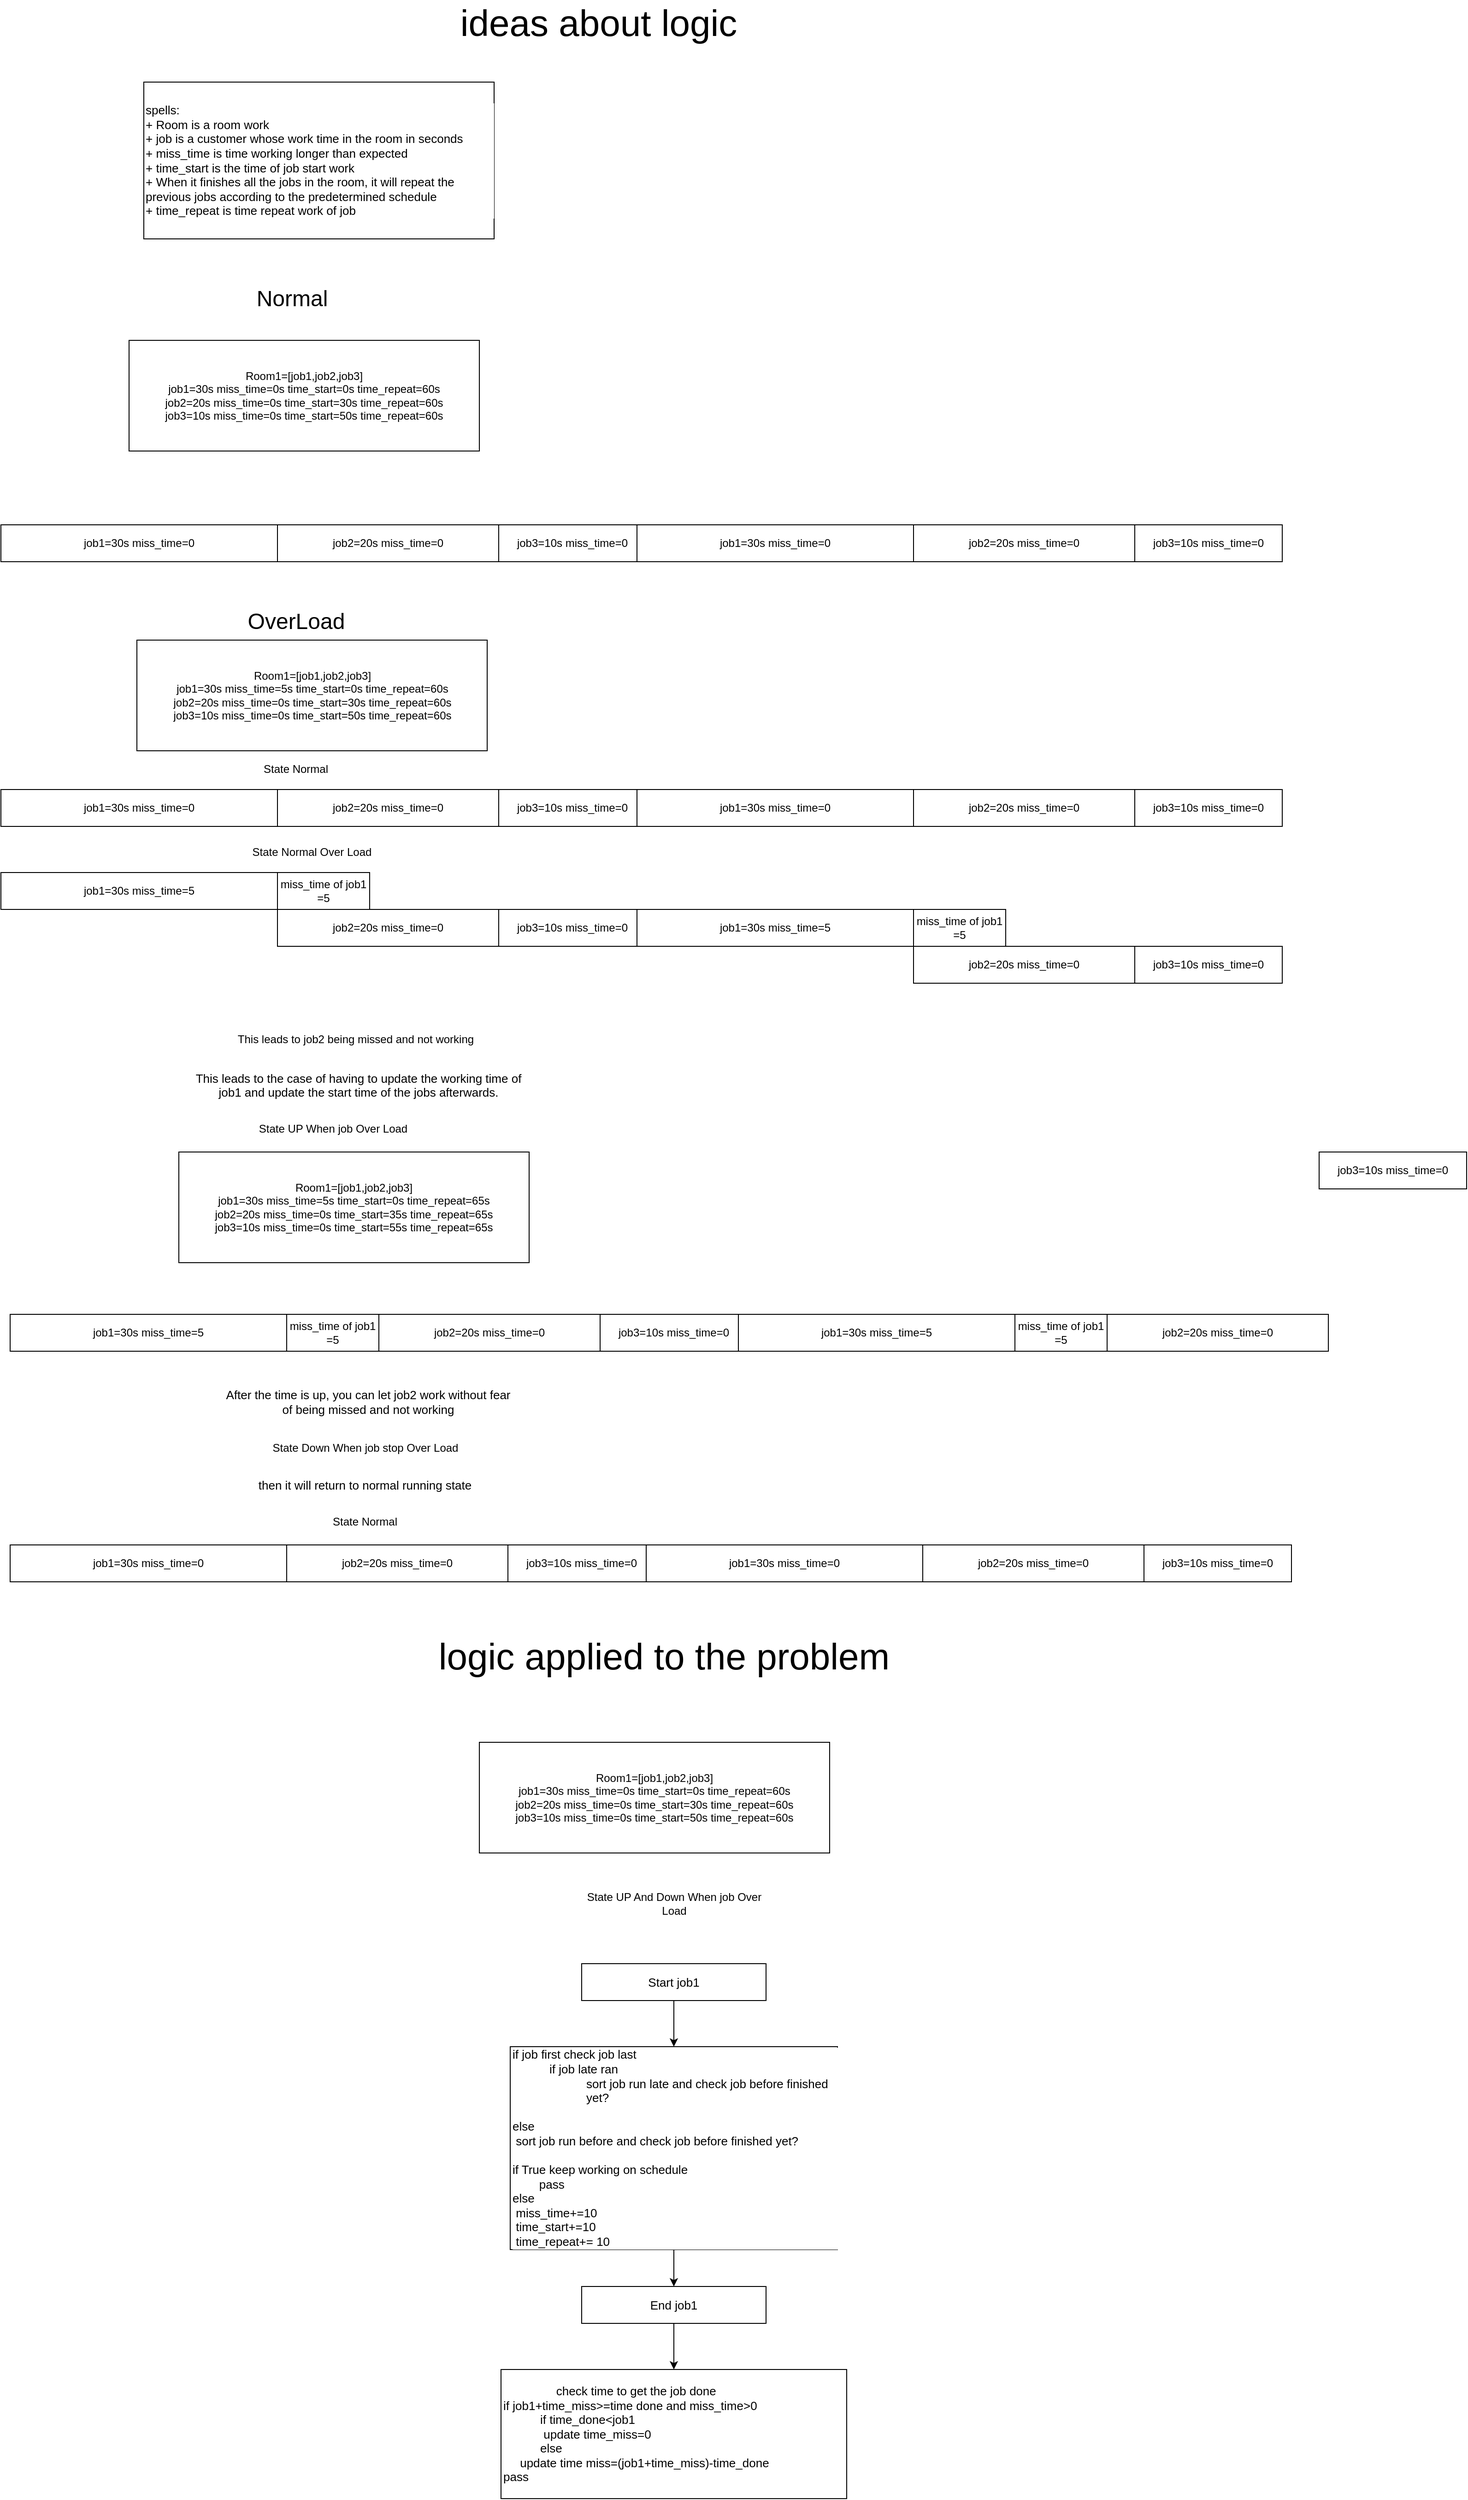 <mxfile version="20.5.1" type="github">
  <diagram id="RsbQqtbDM5Cp6RjnX3xr" name="Page-1">
    <mxGraphModel dx="1314" dy="1620" grid="1" gridSize="10" guides="1" tooltips="1" connect="1" arrows="1" fold="1" page="1" pageScale="1" pageWidth="583" pageHeight="413" math="0" shadow="0">
      <root>
        <mxCell id="0" />
        <mxCell id="1" parent="0" />
        <mxCell id="cNm6hTwsuUSb0vqnxcLP-5" value="job1=30s miss_time=0" style="rounded=0;whiteSpace=wrap;html=1;" vertex="1" parent="1">
          <mxGeometry x="10" y="-120" width="300" height="40" as="geometry" />
        </mxCell>
        <mxCell id="cNm6hTwsuUSb0vqnxcLP-6" value="&lt;font style=&quot;font-size: 24px;&quot;&gt;Normal&lt;/font&gt;" style="text;html=1;strokeColor=none;fillColor=none;align=center;verticalAlign=middle;whiteSpace=wrap;rounded=0;" vertex="1" parent="1">
          <mxGeometry x="242" y="-380" width="168" height="30" as="geometry" />
        </mxCell>
        <mxCell id="cNm6hTwsuUSb0vqnxcLP-7" value="job2=20s miss_time=0" style="rounded=0;whiteSpace=wrap;html=1;" vertex="1" parent="1">
          <mxGeometry x="310" y="-120" width="240" height="40" as="geometry" />
        </mxCell>
        <mxCell id="cNm6hTwsuUSb0vqnxcLP-9" value="job3=10s miss_time=0" style="rounded=0;whiteSpace=wrap;html=1;" vertex="1" parent="1">
          <mxGeometry x="550" y="-120" width="160" height="40" as="geometry" />
        </mxCell>
        <mxCell id="cNm6hTwsuUSb0vqnxcLP-10" value="job1=30s miss_time=0" style="rounded=0;whiteSpace=wrap;html=1;" vertex="1" parent="1">
          <mxGeometry x="700" y="-120" width="300" height="40" as="geometry" />
        </mxCell>
        <mxCell id="cNm6hTwsuUSb0vqnxcLP-11" value="job2=20s miss_time=0" style="rounded=0;whiteSpace=wrap;html=1;" vertex="1" parent="1">
          <mxGeometry x="1000" y="-120" width="240" height="40" as="geometry" />
        </mxCell>
        <mxCell id="cNm6hTwsuUSb0vqnxcLP-12" value="job3=10s miss_time=0" style="rounded=0;whiteSpace=wrap;html=1;" vertex="1" parent="1">
          <mxGeometry x="1240" y="-120" width="160" height="40" as="geometry" />
        </mxCell>
        <mxCell id="cNm6hTwsuUSb0vqnxcLP-13" value="&lt;font style=&quot;font-size: 24px;&quot;&gt;OverLoad&lt;/font&gt;" style="text;html=1;align=center;verticalAlign=middle;resizable=0;points=[];autosize=1;strokeColor=none;fillColor=none;" vertex="1" parent="1">
          <mxGeometry x="265" y="-35" width="130" height="40" as="geometry" />
        </mxCell>
        <mxCell id="cNm6hTwsuUSb0vqnxcLP-21" value="job1=30s miss_time=0" style="rounded=0;whiteSpace=wrap;html=1;" vertex="1" parent="1">
          <mxGeometry x="10" y="167" width="300" height="40" as="geometry" />
        </mxCell>
        <mxCell id="cNm6hTwsuUSb0vqnxcLP-22" value="job2=20s miss_time=0" style="rounded=0;whiteSpace=wrap;html=1;" vertex="1" parent="1">
          <mxGeometry x="310" y="167" width="240" height="40" as="geometry" />
        </mxCell>
        <mxCell id="cNm6hTwsuUSb0vqnxcLP-23" value="job3=10s miss_time=0" style="rounded=0;whiteSpace=wrap;html=1;" vertex="1" parent="1">
          <mxGeometry x="550" y="167" width="160" height="40" as="geometry" />
        </mxCell>
        <mxCell id="cNm6hTwsuUSb0vqnxcLP-24" value="job1=30s miss_time=0" style="rounded=0;whiteSpace=wrap;html=1;" vertex="1" parent="1">
          <mxGeometry x="700" y="167" width="300" height="40" as="geometry" />
        </mxCell>
        <mxCell id="cNm6hTwsuUSb0vqnxcLP-25" value="job2=20s miss_time=0" style="rounded=0;whiteSpace=wrap;html=1;" vertex="1" parent="1">
          <mxGeometry x="1000" y="167" width="240" height="40" as="geometry" />
        </mxCell>
        <mxCell id="cNm6hTwsuUSb0vqnxcLP-26" value="job3=10s miss_time=0" style="rounded=0;whiteSpace=wrap;html=1;" vertex="1" parent="1">
          <mxGeometry x="1240" y="167" width="160" height="40" as="geometry" />
        </mxCell>
        <mxCell id="cNm6hTwsuUSb0vqnxcLP-27" value="State Normal" style="text;html=1;strokeColor=none;fillColor=none;align=center;verticalAlign=middle;whiteSpace=wrap;rounded=0;" vertex="1" parent="1">
          <mxGeometry x="275" y="130" width="110" height="30" as="geometry" />
        </mxCell>
        <mxCell id="cNm6hTwsuUSb0vqnxcLP-28" value="job1=30s miss_time=5" style="rounded=0;whiteSpace=wrap;html=1;" vertex="1" parent="1">
          <mxGeometry x="10" y="257" width="300" height="40" as="geometry" />
        </mxCell>
        <mxCell id="cNm6hTwsuUSb0vqnxcLP-29" value="job2=20s miss_time=0" style="rounded=0;whiteSpace=wrap;html=1;" vertex="1" parent="1">
          <mxGeometry x="310" y="297" width="240" height="40" as="geometry" />
        </mxCell>
        <mxCell id="cNm6hTwsuUSb0vqnxcLP-30" value="job3=10s miss_time=0" style="rounded=0;whiteSpace=wrap;html=1;" vertex="1" parent="1">
          <mxGeometry x="550" y="297" width="160" height="40" as="geometry" />
        </mxCell>
        <mxCell id="cNm6hTwsuUSb0vqnxcLP-31" value="job1=30s miss_time=5" style="rounded=0;whiteSpace=wrap;html=1;" vertex="1" parent="1">
          <mxGeometry x="700" y="297" width="300" height="40" as="geometry" />
        </mxCell>
        <mxCell id="cNm6hTwsuUSb0vqnxcLP-32" value="job2=20s miss_time=0" style="rounded=0;whiteSpace=wrap;html=1;" vertex="1" parent="1">
          <mxGeometry x="1000" y="337" width="240" height="40" as="geometry" />
        </mxCell>
        <mxCell id="cNm6hTwsuUSb0vqnxcLP-33" value="job3=10s miss_time=0" style="rounded=0;whiteSpace=wrap;html=1;" vertex="1" parent="1">
          <mxGeometry x="1240" y="337" width="160" height="40" as="geometry" />
        </mxCell>
        <mxCell id="cNm6hTwsuUSb0vqnxcLP-34" value="State Normal Over Load" style="text;html=1;strokeColor=none;fillColor=none;align=center;verticalAlign=middle;whiteSpace=wrap;rounded=0;" vertex="1" parent="1">
          <mxGeometry x="275" y="220" width="145" height="30" as="geometry" />
        </mxCell>
        <mxCell id="cNm6hTwsuUSb0vqnxcLP-36" value="miss_time of job1 =5" style="rounded=0;whiteSpace=wrap;html=1;" vertex="1" parent="1">
          <mxGeometry x="310" y="257" width="100" height="40" as="geometry" />
        </mxCell>
        <mxCell id="cNm6hTwsuUSb0vqnxcLP-38" value="miss_time of job1 =5" style="rounded=0;whiteSpace=wrap;html=1;" vertex="1" parent="1">
          <mxGeometry x="1000" y="297" width="100" height="40" as="geometry" />
        </mxCell>
        <mxCell id="cNm6hTwsuUSb0vqnxcLP-39" value="This leads to job2 being missed and not working" style="text;html=1;strokeColor=none;fillColor=none;align=center;verticalAlign=middle;whiteSpace=wrap;rounded=0;" vertex="1" parent="1">
          <mxGeometry x="245" y="423" width="300" height="30" as="geometry" />
        </mxCell>
        <mxCell id="cNm6hTwsuUSb0vqnxcLP-41" value="spells:&lt;br&gt;+ Room is a room work&lt;br&gt;+ job is a customer whose work time in the&amp;nbsp;room in seconds&lt;br&gt;+ miss_time is time&amp;nbsp;working longer than expected&lt;br&gt;+ time_start is the time of job start work&amp;nbsp;&lt;br&gt;+&amp;nbsp;When it finishes all the jobs in the room, it will repeat the previous jobs according to the predetermined schedule&lt;br&gt;+ time_repeat is time repeat work of job" style="rounded=0;whiteSpace=wrap;html=1;labelBackgroundColor=#FFFFFF;fontSize=13;fontColor=#000000;align=left;" vertex="1" parent="1">
          <mxGeometry x="165" y="-600" width="380" height="170" as="geometry" />
        </mxCell>
        <mxCell id="cNm6hTwsuUSb0vqnxcLP-43" value="&lt;div&gt;&lt;br&gt;&lt;/div&gt;&lt;div&gt;This leads to the case of having to update the working time of job1 and update the start time of the jobs afterwards.&lt;/div&gt;" style="text;html=1;strokeColor=none;fillColor=none;align=center;verticalAlign=middle;whiteSpace=wrap;rounded=0;labelBackgroundColor=#FFFFFF;fontSize=13;fontColor=#000000;" vertex="1" parent="1">
          <mxGeometry x="213" y="460" width="370" height="40" as="geometry" />
        </mxCell>
        <mxCell id="cNm6hTwsuUSb0vqnxcLP-44" value="State UP When job Over Load" style="text;html=1;strokeColor=none;fillColor=none;align=center;verticalAlign=middle;whiteSpace=wrap;rounded=0;" vertex="1" parent="1">
          <mxGeometry x="262.5" y="520" width="215" height="30" as="geometry" />
        </mxCell>
        <mxCell id="cNm6hTwsuUSb0vqnxcLP-45" value="job1=30s miss_time=5" style="rounded=0;whiteSpace=wrap;html=1;" vertex="1" parent="1">
          <mxGeometry x="20" y="736" width="300" height="40" as="geometry" />
        </mxCell>
        <mxCell id="cNm6hTwsuUSb0vqnxcLP-46" value="job2=20s miss_time=0" style="rounded=0;whiteSpace=wrap;html=1;" vertex="1" parent="1">
          <mxGeometry x="420" y="736" width="240" height="40" as="geometry" />
        </mxCell>
        <mxCell id="cNm6hTwsuUSb0vqnxcLP-47" value="job3=10s miss_time=0" style="rounded=0;whiteSpace=wrap;html=1;" vertex="1" parent="1">
          <mxGeometry x="660" y="736" width="160" height="40" as="geometry" />
        </mxCell>
        <mxCell id="cNm6hTwsuUSb0vqnxcLP-48" value="job1=30s miss_time=5" style="rounded=0;whiteSpace=wrap;html=1;" vertex="1" parent="1">
          <mxGeometry x="810" y="736" width="300" height="40" as="geometry" />
        </mxCell>
        <mxCell id="cNm6hTwsuUSb0vqnxcLP-49" value="job2=20s miss_time=0" style="rounded=0;whiteSpace=wrap;html=1;" vertex="1" parent="1">
          <mxGeometry x="1210" y="736" width="240" height="40" as="geometry" />
        </mxCell>
        <mxCell id="cNm6hTwsuUSb0vqnxcLP-50" value="job3=10s miss_time=0" style="rounded=0;whiteSpace=wrap;html=1;" vertex="1" parent="1">
          <mxGeometry x="1440" y="560" width="160" height="40" as="geometry" />
        </mxCell>
        <mxCell id="cNm6hTwsuUSb0vqnxcLP-51" value="miss_time of job1 =5" style="rounded=0;whiteSpace=wrap;html=1;" vertex="1" parent="1">
          <mxGeometry x="320" y="736" width="100" height="40" as="geometry" />
        </mxCell>
        <mxCell id="cNm6hTwsuUSb0vqnxcLP-52" value="miss_time of job1 =5" style="rounded=0;whiteSpace=wrap;html=1;" vertex="1" parent="1">
          <mxGeometry x="1110" y="736" width="100" height="40" as="geometry" />
        </mxCell>
        <mxCell id="cNm6hTwsuUSb0vqnxcLP-53" value="After the time is up, you can let job2 work without fear of being missed and not working" style="text;html=1;strokeColor=none;fillColor=none;align=center;verticalAlign=middle;whiteSpace=wrap;rounded=0;labelBackgroundColor=#FFFFFF;fontSize=13;fontColor=#000000;" vertex="1" parent="1">
          <mxGeometry x="251.75" y="816" width="312.5" height="30" as="geometry" />
        </mxCell>
        <mxCell id="cNm6hTwsuUSb0vqnxcLP-54" value="&lt;div&gt;then it will return to normal running state&lt;br&gt;&lt;/div&gt;" style="text;html=1;strokeColor=none;fillColor=none;align=center;verticalAlign=middle;whiteSpace=wrap;rounded=0;labelBackgroundColor=#FFFFFF;fontSize=13;fontColor=#000000;" vertex="1" parent="1">
          <mxGeometry x="230.87" y="906" width="348.25" height="30" as="geometry" />
        </mxCell>
        <mxCell id="cNm6hTwsuUSb0vqnxcLP-63" value="State Down When job stop Over Load" style="text;html=1;strokeColor=none;fillColor=none;align=center;verticalAlign=middle;whiteSpace=wrap;rounded=0;" vertex="1" parent="1">
          <mxGeometry x="297.5" y="866" width="215" height="30" as="geometry" />
        </mxCell>
        <mxCell id="cNm6hTwsuUSb0vqnxcLP-71" value="job1=30s miss_time=0" style="rounded=0;whiteSpace=wrap;html=1;" vertex="1" parent="1">
          <mxGeometry x="20" y="986" width="300" height="40" as="geometry" />
        </mxCell>
        <mxCell id="cNm6hTwsuUSb0vqnxcLP-72" value="job2=20s miss_time=0" style="rounded=0;whiteSpace=wrap;html=1;" vertex="1" parent="1">
          <mxGeometry x="320" y="986" width="240" height="40" as="geometry" />
        </mxCell>
        <mxCell id="cNm6hTwsuUSb0vqnxcLP-73" value="job3=10s miss_time=0" style="rounded=0;whiteSpace=wrap;html=1;" vertex="1" parent="1">
          <mxGeometry x="560" y="986" width="160" height="40" as="geometry" />
        </mxCell>
        <mxCell id="cNm6hTwsuUSb0vqnxcLP-74" value="job1=30s miss_time=0" style="rounded=0;whiteSpace=wrap;html=1;" vertex="1" parent="1">
          <mxGeometry x="710" y="986" width="300" height="40" as="geometry" />
        </mxCell>
        <mxCell id="cNm6hTwsuUSb0vqnxcLP-75" value="job2=20s miss_time=0" style="rounded=0;whiteSpace=wrap;html=1;" vertex="1" parent="1">
          <mxGeometry x="1010" y="986" width="240" height="40" as="geometry" />
        </mxCell>
        <mxCell id="cNm6hTwsuUSb0vqnxcLP-76" value="job3=10s miss_time=0" style="rounded=0;whiteSpace=wrap;html=1;" vertex="1" parent="1">
          <mxGeometry x="1250" y="986" width="160" height="40" as="geometry" />
        </mxCell>
        <mxCell id="cNm6hTwsuUSb0vqnxcLP-77" value="State Normal" style="text;html=1;strokeColor=none;fillColor=none;align=center;verticalAlign=middle;whiteSpace=wrap;rounded=0;" vertex="1" parent="1">
          <mxGeometry x="349.99" y="946" width="110" height="30" as="geometry" />
        </mxCell>
        <mxCell id="cNm6hTwsuUSb0vqnxcLP-78" value="&lt;font style=&quot;font-size: 40px;&quot;&gt;ideas about logic&lt;/font&gt;" style="text;html=1;strokeColor=none;fillColor=none;align=center;verticalAlign=middle;whiteSpace=wrap;rounded=0;labelBackgroundColor=#FFFFFF;fontSize=24;fontColor=#000000;" vertex="1" parent="1">
          <mxGeometry x="449.99" y="-680" width="417" height="30" as="geometry" />
        </mxCell>
        <mxCell id="cNm6hTwsuUSb0vqnxcLP-79" value="&lt;div&gt;&lt;span style=&quot;font-size: 40px;&quot;&gt;logic applied to the problem&lt;/span&gt;&lt;/div&gt;&lt;div&gt;&lt;br&gt;&lt;/div&gt;" style="text;html=1;strokeColor=none;fillColor=none;align=center;verticalAlign=middle;whiteSpace=wrap;rounded=0;labelBackgroundColor=#FFFFFF;fontSize=24;fontColor=#000000;" vertex="1" parent="1">
          <mxGeometry x="469" y="1106" width="521" height="30" as="geometry" />
        </mxCell>
        <mxCell id="cNm6hTwsuUSb0vqnxcLP-80" value="Room1=[job1,job2,job3]&lt;br&gt;job1=30s miss_time=0s time_start=0s time_repeat=60s&lt;br&gt;job2=20s miss_time=0s time_start=30s time_repeat=60s&lt;br&gt;job3=10s miss_time=0s time_start=50s time_repeat=60s" style="rounded=0;whiteSpace=wrap;html=1;" vertex="1" parent="1">
          <mxGeometry x="529" y="1200" width="380" height="120" as="geometry" />
        </mxCell>
        <mxCell id="cNm6hTwsuUSb0vqnxcLP-81" value="Room1=[job1,job2,job3]&lt;br&gt;job1=30s miss_time=0s time_start=0s time_repeat=60s&lt;br&gt;job2=20s miss_time=0s time_start=30s time_repeat=60s&lt;br&gt;job3=10s miss_time=0s time_start=50s time_repeat=60s" style="rounded=0;whiteSpace=wrap;html=1;" vertex="1" parent="1">
          <mxGeometry x="149" y="-320" width="380" height="120" as="geometry" />
        </mxCell>
        <mxCell id="cNm6hTwsuUSb0vqnxcLP-82" value="Room1=[job1,job2,job3]&lt;br&gt;job1=30s miss_time=5s time_start=0s time_repeat=60s&lt;br&gt;job2=20s miss_time=0s time_start=30s time_repeat=60s&lt;br&gt;job3=10s miss_time=0s time_start=50s time_repeat=60s" style="rounded=0;whiteSpace=wrap;html=1;" vertex="1" parent="1">
          <mxGeometry x="157.5" y="5" width="380" height="120" as="geometry" />
        </mxCell>
        <mxCell id="cNm6hTwsuUSb0vqnxcLP-83" value="Room1=[job1,job2,job3]&lt;br&gt;job1=30s miss_time=5s time_start=0s time_repeat=65s&lt;br&gt;job2=20s miss_time=0s time_start=35s time_repeat=65s&lt;br&gt;job3=10s miss_time=0s time_start=55s time_repeat=65s" style="rounded=0;whiteSpace=wrap;html=1;" vertex="1" parent="1">
          <mxGeometry x="203" y="560" width="380" height="120" as="geometry" />
        </mxCell>
        <mxCell id="cNm6hTwsuUSb0vqnxcLP-84" value="State UP And Down When job Over Load" style="text;html=1;strokeColor=none;fillColor=none;align=center;verticalAlign=middle;whiteSpace=wrap;rounded=0;" vertex="1" parent="1">
          <mxGeometry x="632.5" y="1360" width="215" height="30" as="geometry" />
        </mxCell>
        <mxCell id="cNm6hTwsuUSb0vqnxcLP-88" value="" style="edgeStyle=orthogonalEdgeStyle;rounded=0;orthogonalLoop=1;jettySize=auto;html=1;fontSize=13;fontColor=#000000;" edge="1" parent="1" source="cNm6hTwsuUSb0vqnxcLP-86" target="cNm6hTwsuUSb0vqnxcLP-87">
          <mxGeometry relative="1" as="geometry" />
        </mxCell>
        <mxCell id="cNm6hTwsuUSb0vqnxcLP-86" value="Start job1" style="rounded=0;whiteSpace=wrap;html=1;labelBackgroundColor=#FFFFFF;fontSize=13;fontColor=#000000;" vertex="1" parent="1">
          <mxGeometry x="640" y="1440" width="200" height="40" as="geometry" />
        </mxCell>
        <mxCell id="cNm6hTwsuUSb0vqnxcLP-90" value="" style="edgeStyle=orthogonalEdgeStyle;rounded=0;orthogonalLoop=1;jettySize=auto;html=1;fontSize=13;fontColor=#000000;" edge="1" parent="1" source="cNm6hTwsuUSb0vqnxcLP-87" target="cNm6hTwsuUSb0vqnxcLP-89">
          <mxGeometry relative="1" as="geometry" />
        </mxCell>
        <mxCell id="cNm6hTwsuUSb0vqnxcLP-87" value="if job first check job last &lt;br&gt;&lt;span style=&quot;&quot;&gt;	&lt;/span&gt;&lt;blockquote style=&quot;margin: 0 0 0 40px; border: none; padding: 0px;&quot;&gt;if job late ran&lt;br&gt;&lt;/blockquote&gt;&lt;blockquote style=&quot;margin: 0 0 0 40px; border: none; padding: 0px;&quot;&gt;&lt;blockquote style=&quot;margin: 0 0 0 40px; border: none; padding: 0px;&quot;&gt;sort job run late and check job before&amp;nbsp;finished yet?&lt;/blockquote&gt;&lt;/blockquote&gt;&lt;br&gt;else &lt;br&gt;&lt;span style=&quot;&quot;&gt;	&lt;/span&gt;&lt;span style=&quot;white-space: pre;&quot;&gt;	&lt;/span&gt;sort job run before and check job before&amp;nbsp;finished yet?&lt;br&gt;&lt;br&gt;&lt;div style=&quot;&quot;&gt;if True&amp;nbsp;keep working on schedule&lt;/div&gt;&lt;div style=&quot;&quot;&gt;&lt;span style=&quot;&quot;&gt;&lt;/span&gt;&amp;nbsp; &amp;nbsp; &amp;nbsp; &amp;nbsp; pass&lt;/div&gt;&lt;div style=&quot;&quot;&gt;else&amp;nbsp;&lt;/div&gt;&lt;div style=&quot;&quot;&gt;&lt;span style=&quot;white-space: pre;&quot;&gt;	&lt;/span&gt;miss_time+=10&lt;/div&gt;&lt;div style=&quot;&quot;&gt;&lt;span style=&quot;white-space: pre;&quot;&gt;	&lt;/span&gt;time_start+=10&lt;/div&gt;&lt;div style=&quot;&quot;&gt;&lt;span style=&quot;white-space: pre;&quot;&gt;	&lt;/span&gt;time_repeat+= 10&lt;/div&gt;" style="rounded=0;whiteSpace=wrap;html=1;labelBackgroundColor=#FFFFFF;fontSize=13;fontColor=#000000;align=left;" vertex="1" parent="1">
          <mxGeometry x="562.5" y="1530" width="355" height="220" as="geometry" />
        </mxCell>
        <mxCell id="cNm6hTwsuUSb0vqnxcLP-92" value="" style="edgeStyle=orthogonalEdgeStyle;rounded=0;orthogonalLoop=1;jettySize=auto;html=1;fontSize=13;fontColor=#000000;" edge="1" parent="1" source="cNm6hTwsuUSb0vqnxcLP-89" target="cNm6hTwsuUSb0vqnxcLP-91">
          <mxGeometry relative="1" as="geometry" />
        </mxCell>
        <mxCell id="cNm6hTwsuUSb0vqnxcLP-89" value="End job1" style="rounded=0;whiteSpace=wrap;html=1;labelBackgroundColor=#FFFFFF;fontSize=13;fontColor=#000000;" vertex="1" parent="1">
          <mxGeometry x="640" y="1790" width="200" height="40" as="geometry" />
        </mxCell>
        <mxCell id="cNm6hTwsuUSb0vqnxcLP-91" value="&lt;div style=&quot;text-align: center;&quot;&gt;check&amp;nbsp;time to get the job done&lt;/div&gt;if job1+time_miss&amp;gt;=time done and miss_time&amp;gt;0 &lt;br&gt;&lt;blockquote style=&quot;margin: 0 0 0 40px; border: none; padding: 0px;&quot;&gt;if time_done&amp;lt;job1&lt;br&gt;&lt;span style=&quot;white-space: pre;&quot;&gt;	&lt;/span&gt;update time_miss=0&lt;br&gt;else&lt;/blockquote&gt;&lt;span style=&quot;white-space: pre;&quot;&gt;	&lt;/span&gt;&lt;span style=&quot;white-space: pre;&quot;&gt;	&lt;/span&gt;&amp;nbsp; &amp;nbsp;update time miss=(job1+time_miss)-time_done&lt;br&gt;pass" style="rounded=0;whiteSpace=wrap;html=1;labelBackgroundColor=#FFFFFF;fontSize=13;fontColor=#000000;align=left;" vertex="1" parent="1">
          <mxGeometry x="552.5" y="1880" width="375" height="140" as="geometry" />
        </mxCell>
      </root>
    </mxGraphModel>
  </diagram>
</mxfile>
